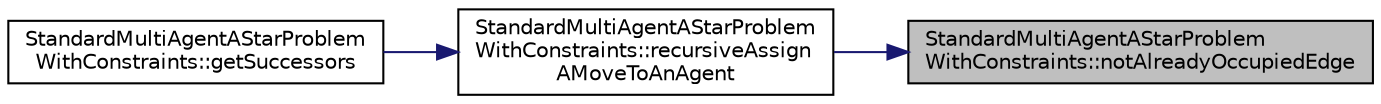 digraph "StandardMultiAgentAStarProblemWithConstraints::notAlreadyOccupiedEdge"
{
 // INTERACTIVE_SVG=YES
 // LATEX_PDF_SIZE
  edge [fontname="Helvetica",fontsize="10",labelfontname="Helvetica",labelfontsize="10"];
  node [fontname="Helvetica",fontsize="10",shape=record];
  rankdir="RL";
  Node1 [label="StandardMultiAgentAStarProblem\lWithConstraints::notAlreadyOccupiedEdge",height=0.2,width=0.4,color="black", fillcolor="grey75", style="filled", fontcolor="black",tooltip=" "];
  Node1 -> Node2 [dir="back",color="midnightblue",fontsize="10",style="solid",fontname="Helvetica"];
  Node2 [label="StandardMultiAgentAStarProblem\lWithConstraints::recursiveAssign\lAMoveToAnAgent",height=0.2,width=0.4,color="black", fillcolor="white", style="filled",URL="$classStandardMultiAgentAStarProblemWithConstraints.html#a0a4a62fb18364ffbda199f7027195aa5",tooltip=" "];
  Node2 -> Node3 [dir="back",color="midnightblue",fontsize="10",style="solid",fontname="Helvetica"];
  Node3 [label="StandardMultiAgentAStarProblem\lWithConstraints::getSuccessors",height=0.2,width=0.4,color="black", fillcolor="white", style="filled",URL="$classStandardMultiAgentAStarProblemWithConstraints.html#a9bf01223bd67b62edc3473e6605e94ab",tooltip=" "];
}
